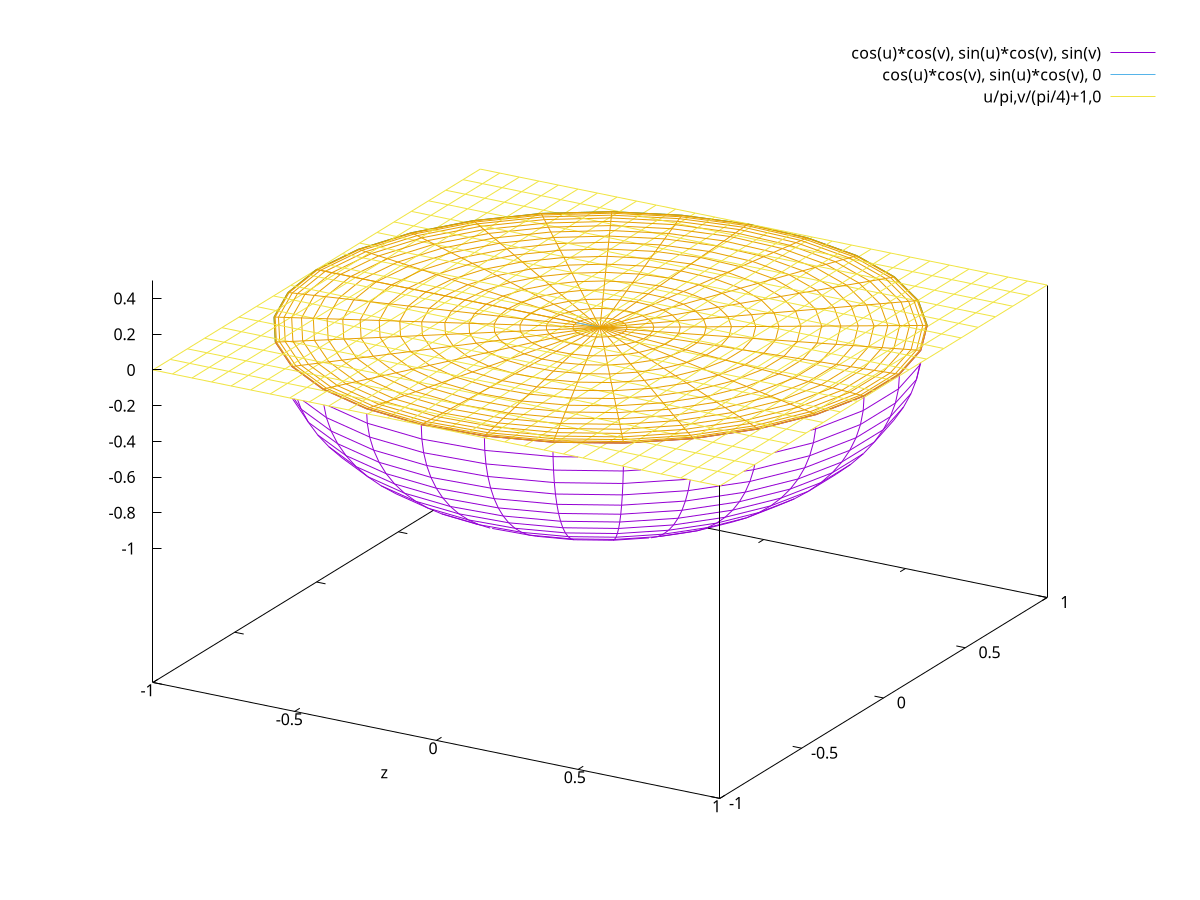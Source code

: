 set hidden3d
set parametric
set view 60
set isosamples 30,20
set xrange[-1 : 1]
set yrange[-1 : 1]
set zrange[-1 : .5]
set xlabel "x"
set xlabel "y"
set xlabel "z"
set terminal png enhanced
set output "plot_3d.png"
splot [-pi:pi][-pi/2:0] cos(u)*cos(v), sin(u)*cos(v), sin(v), cos(u)*cos(v), sin(u)*cos(v), 0, u/pi,v/(pi/4)+1,0
